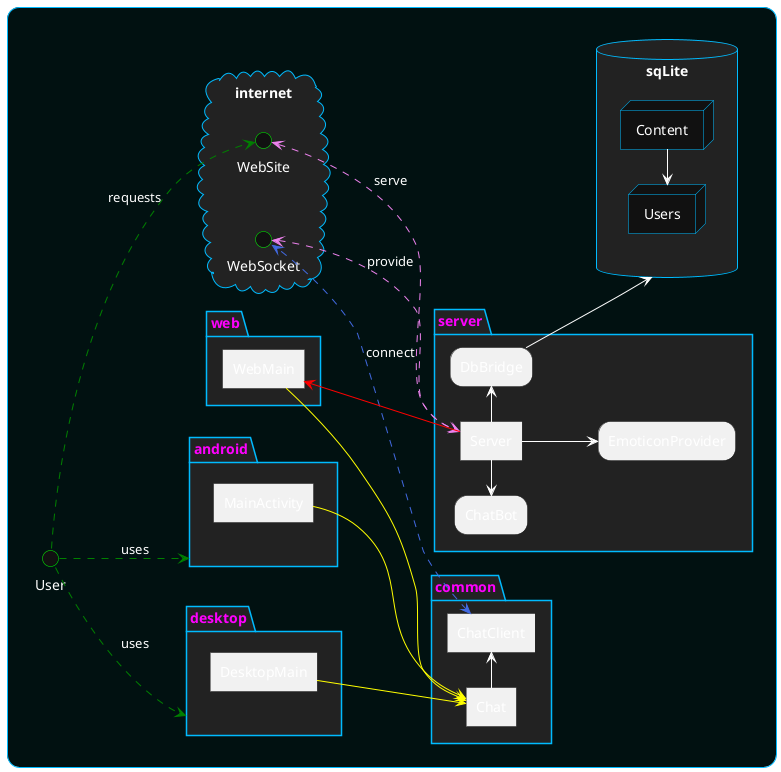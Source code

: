 @startuml
'https://plantuml.com/component-diagram

left to right direction
'!theme cyborg-outline
hide empty members

skinparam defaultFontColor #fff
skinparam titleFontColor #fff
skinparam arrowColor #Fff
skinparam packageBackgroundColor #222
skinparam packageFontColor #f0f
skinparam packageBorderColor #0BF
skinparam rectangleBackgroundColor #011111
skinparam rectangleFontColor #fff
skinparam rectangleBorderColor #0BF
skinparam frameBackgroundColor #011111
skinparam nodeBackgroundColor #111
skinparam nodeFontColor #fff
skinparam nodeBorderColor #0BF
skinparam interfaceBackgroundColor #111
skinparam interfaceFontColor #FFF
skinparam interfaceBorderColor #0F0
skinparam componentStyle rectangle
skinparam RoundCorner<<noRoundCorners>> 0
hide package <<noRoundCorners>> stereotype
hide rectangle <<noRoundCorners>> stereotype
skinparam RoundCorner 25

left to right direction

rectangle {
package "common" as common.common <<noRoundCorners>> {
    component Chat <<noRoundCorners>>
    component ChatClient <<noRoundCorners>>
    [Chat] -> [ChatClient]
}

package desktop <<noRoundCorners>> {
    component DesktopMain <<noRoundCorners>>
    [DesktopMain] -[#yellow]-> [Chat]
}

package android <<noRoundCorners>> {
    component MainActivity <<noRoundCorners>>
    [MainActivity] -[#yellow]-> [Chat]
}

package web <<noRoundCorners>> {
    component WebMain <<noRoundCorners>>
    [WebMain] -[#yellow]-> [Chat]
}

interface User

User .[#green].> android : uses
User .[#green].> desktop : uses

cloud internet {
  [ChatClient] <.[#royalblue].> WebSocket : connect
  User .[#green].> WebSite : requests
}


package "server" <<noRoundCorners>> {
    component Server <<noRoundCorners>>
  WebSocket <.[#violet].> [Server] : provide
  WebSite <.[#violet].> [Server] : serve
  [Server] -[#red]-> [WebMain]
  [ChatBot] <- [Server]
  [Server] -> [DbBridge]
  [Server] --> [EmoticonProvider]
}

database "sqLite" {
    node Users
    node Content
    Users <- Content
}

[DbBridge] --> sqLite

'hide common
'hide sqLite
'hide web
'hide android
'hide desktop
'hide internet
'hide server
'hide User
}
@enduml